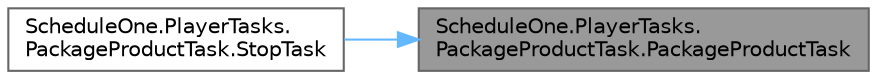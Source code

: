 digraph "ScheduleOne.PlayerTasks.PackageProductTask.PackageProductTask"
{
 // LATEX_PDF_SIZE
  bgcolor="transparent";
  edge [fontname=Helvetica,fontsize=10,labelfontname=Helvetica,labelfontsize=10];
  node [fontname=Helvetica,fontsize=10,shape=box,height=0.2,width=0.4];
  rankdir="RL";
  Node1 [id="Node000001",label="ScheduleOne.PlayerTasks.\lPackageProductTask.PackageProductTask",height=0.2,width=0.4,color="gray40", fillcolor="grey60", style="filled", fontcolor="black",tooltip=" "];
  Node1 -> Node2 [id="edge1_Node000001_Node000002",dir="back",color="steelblue1",style="solid",tooltip=" "];
  Node2 [id="Node000002",label="ScheduleOne.PlayerTasks.\lPackageProductTask.StopTask",height=0.2,width=0.4,color="grey40", fillcolor="white", style="filled",URL="$class_schedule_one_1_1_player_tasks_1_1_package_product_task.html#a030daaf724851af27bfee18914cfbe01",tooltip=" "];
}
